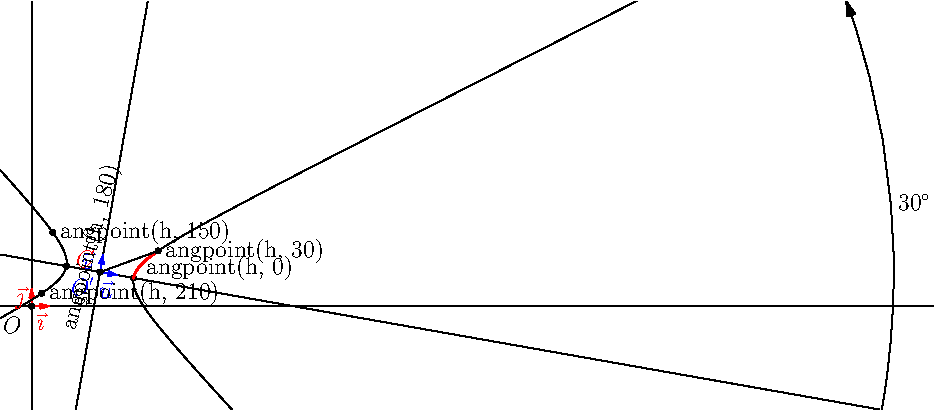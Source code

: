 import geometry;
size(12cm);

// currentcoordsys=cartesiansystem((0,0),i=(1,0.5),j=(-0.5,.75));
coordsys R=currentcoordsys;
show(R);

point C=(4,2);
dot("$C$", C, NW, red);

hyperbola h=hyperbola(C, 2, 1.5, -10);
draw(h);

///////////////////////////////////////
currentpolarconicroutine=fromCenter;//
/////////////////////////////////////

coordsys Rp=canonicalcartesiansystem(h);
show(Label("$O'$", align=SW,blue),
     Label("$\vec{u}$",blue),
     Label("$\vec{v}$",blue),
     Rp, ipen=blue);

/*<asyxml><view file="modules/geometry.asy" type="point" signature="angpoint(explicit hyperbola,real,polarconicroutine)"/></asyxml>*/
dot("angpoint(h, 0)", angpoint(h,0), E+NE);
dot(rotate(75)*"angpoint(h, 180)", angpoint(h,180),E);

draw(arcfromcenter(h,0,30), bp+red);

// point(p,angbscissa(150)) can be replaced by angpoint(p,150)
dot("angpoint(h, 150)", point(h, angabscissa(150)), E);

point P=point(h, angabscissa(210));
dot("angpoint(h, 210)", P, E);

point P=angpoint(h, 30);
dot("angpoint(h, 30)", P, E);

segment s=segment(C, P);
draw(s);
markangle("$30^\circ$", Ox(Rp),(line) s, radius=14cm, Arrow);
